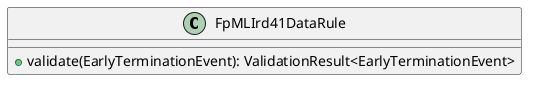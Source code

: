 @startuml

    class FpMLIrd41DataRule [[FpMLIrd41DataRule.html]] {
        +validate(EarlyTerminationEvent): ValidationResult<EarlyTerminationEvent>
    }

@enduml
